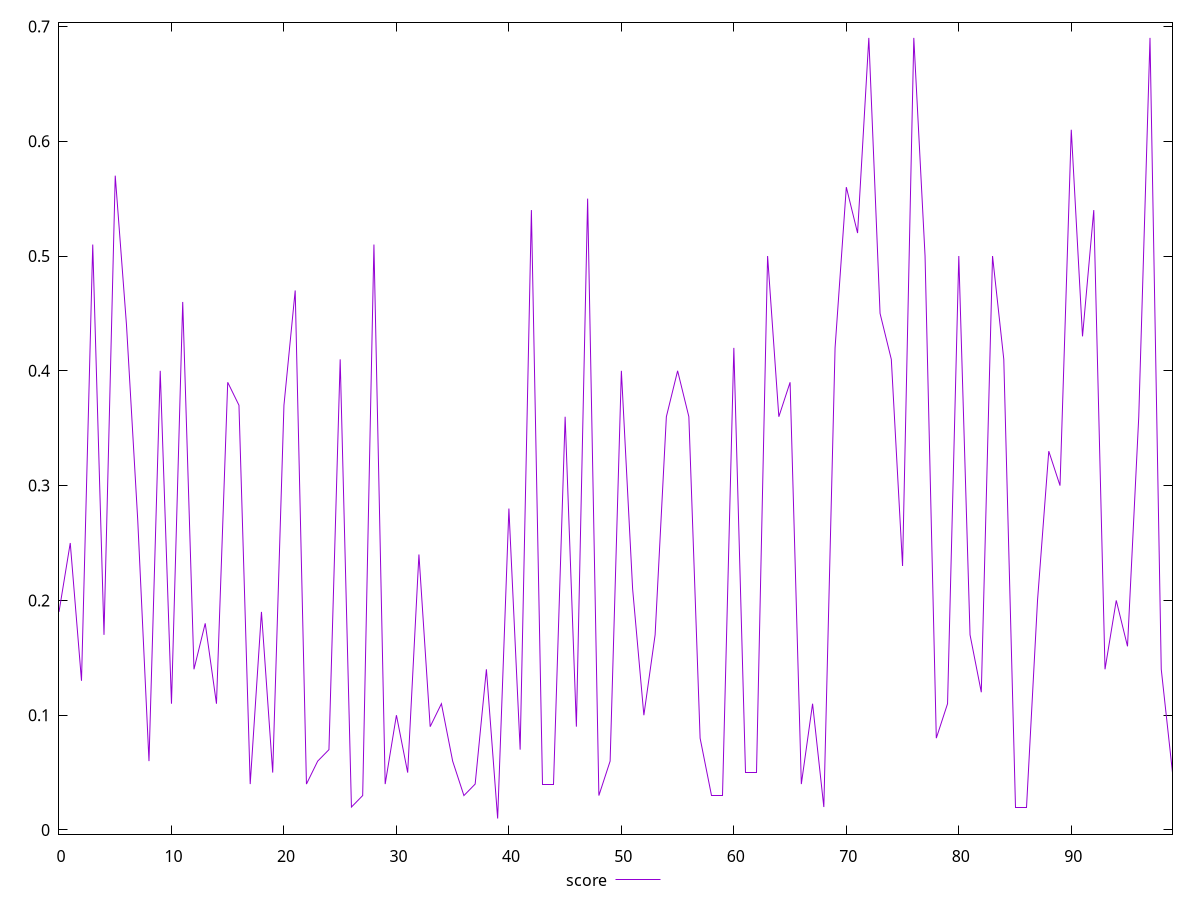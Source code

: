 reset

$score <<EOF
0 0.19
1 0.25
2 0.13
3 0.51
4 0.17
5 0.57
6 0.44
7 0.27
8 0.06
9 0.4
10 0.11
11 0.46
12 0.14
13 0.18
14 0.11
15 0.39
16 0.37
17 0.04
18 0.19
19 0.05
20 0.37
21 0.47
22 0.04
23 0.06
24 0.07
25 0.41
26 0.02
27 0.03
28 0.51
29 0.04
30 0.1
31 0.05
32 0.24
33 0.09
34 0.11
35 0.06
36 0.03
37 0.04
38 0.14
39 0.01
40 0.28
41 0.07
42 0.54
43 0.04
44 0.04
45 0.36
46 0.09
47 0.55
48 0.03
49 0.06
50 0.4
51 0.21
52 0.1
53 0.17
54 0.36
55 0.4
56 0.36
57 0.08
58 0.03
59 0.03
60 0.42
61 0.05
62 0.05
63 0.5
64 0.36
65 0.39
66 0.04
67 0.11
68 0.02
69 0.42
70 0.56
71 0.52
72 0.69
73 0.45
74 0.41
75 0.23
76 0.69
77 0.5
78 0.08
79 0.11
80 0.5
81 0.17
82 0.12
83 0.5
84 0.41
85 0.02
86 0.02
87 0.2
88 0.33
89 0.3
90 0.61
91 0.43
92 0.54
93 0.14
94 0.2
95 0.16
96 0.36
97 0.69
98 0.14
99 0.05
EOF

set key outside below
set xrange [0:99]
set yrange [-0.003599999999999999:0.7035999999999999]
set trange [-0.003599999999999999:0.7035999999999999]
set terminal svg size 640, 500 enhanced background rgb 'white'
set output "report_00013_2021-02-09T12-04-24.940Z/mainthread-work-breakdown/samples/pages+cached/score/values.svg"

plot $score title "score" with line

reset
